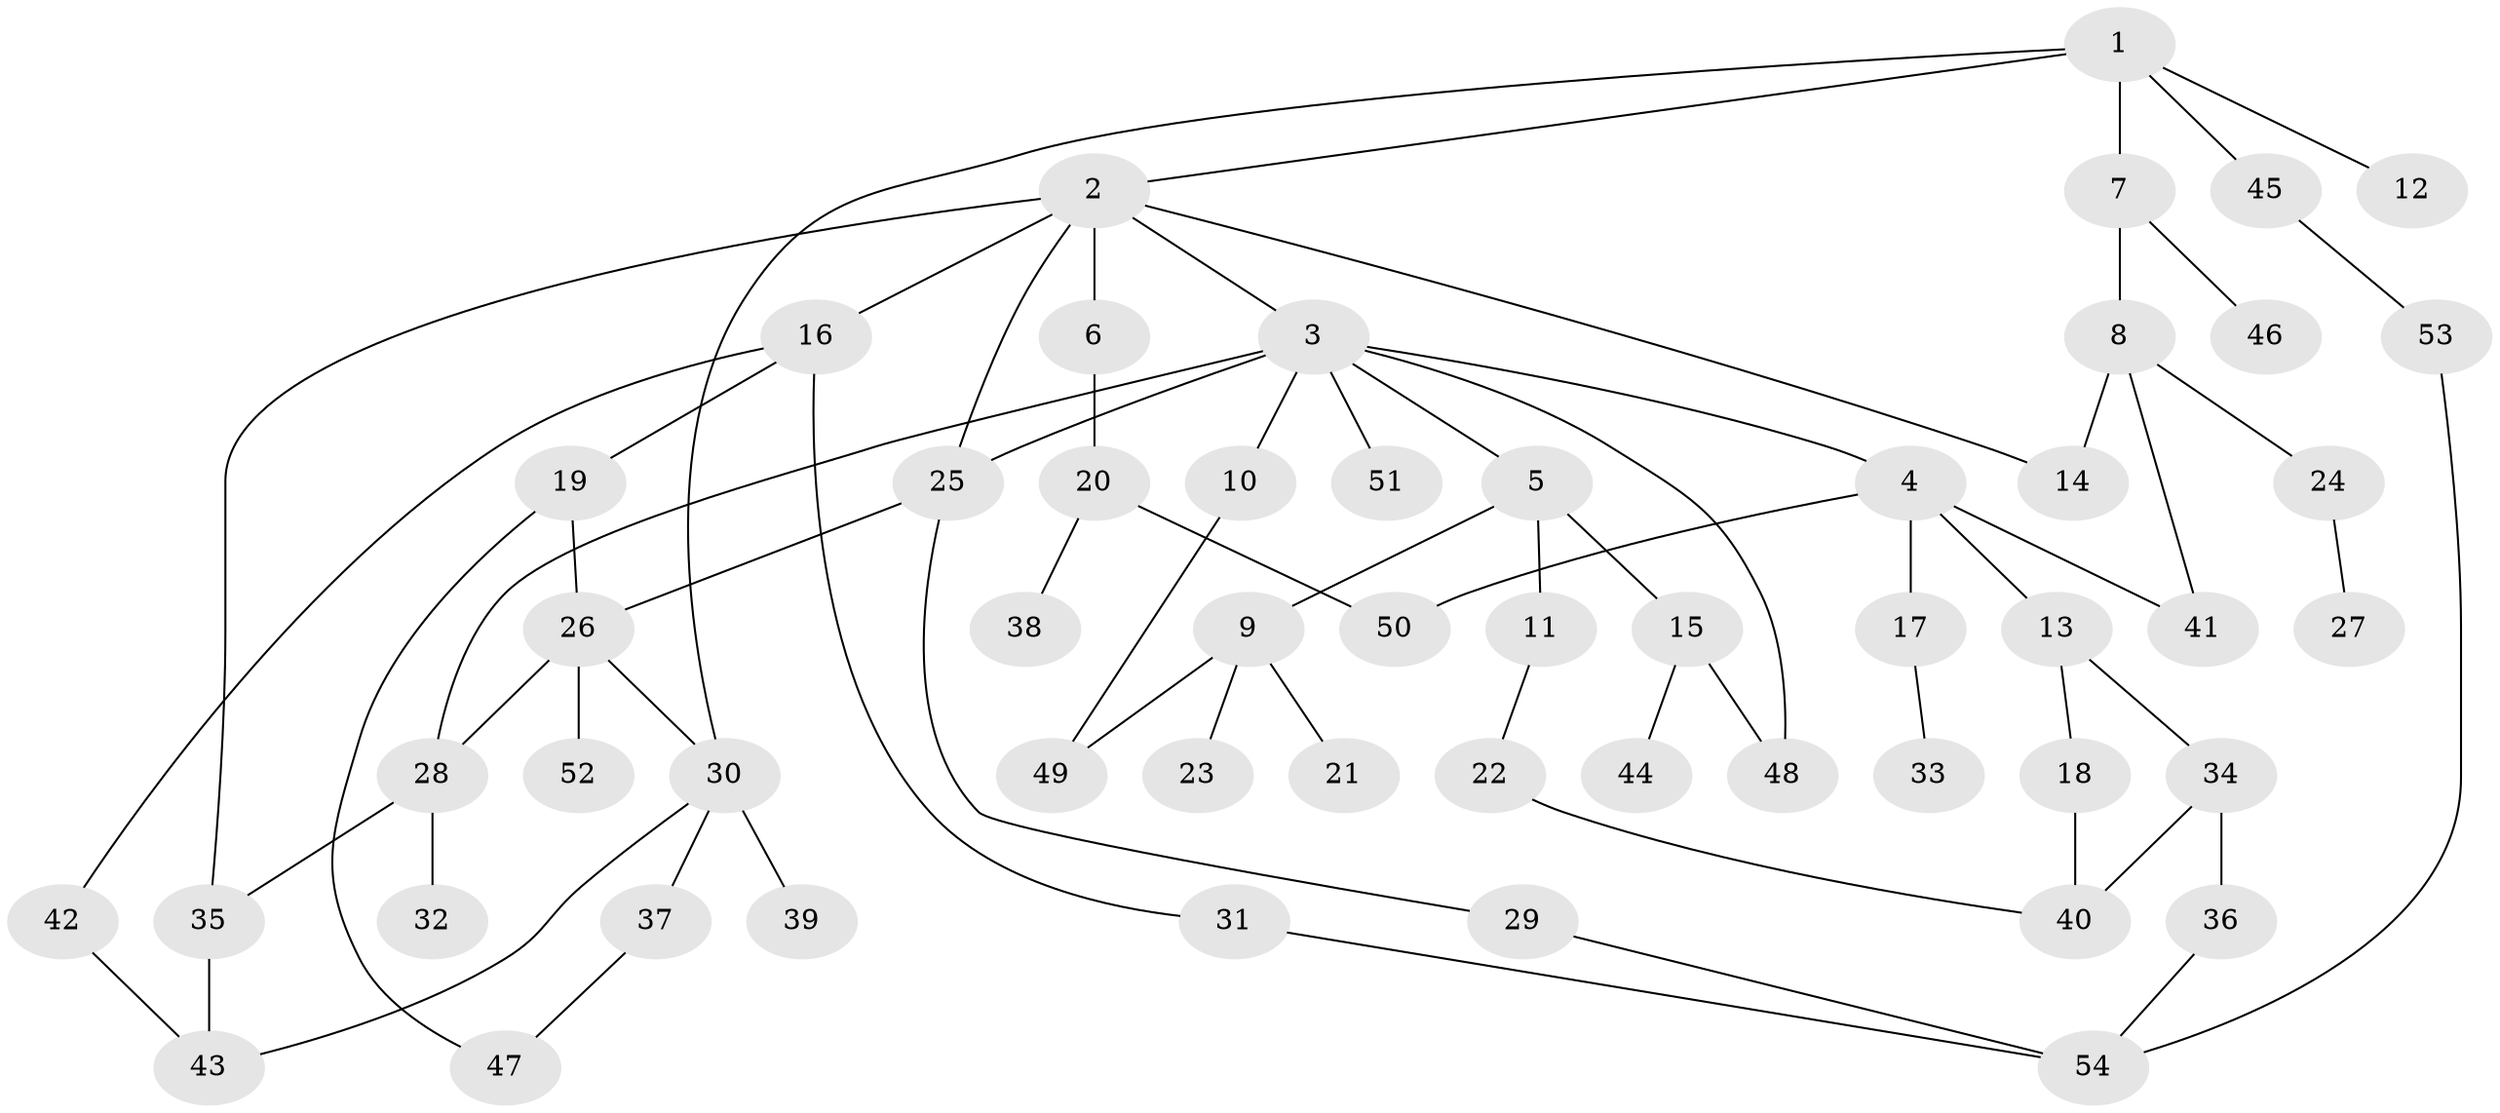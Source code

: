 // Generated by graph-tools (version 1.1) at 2025/25/03/09/25 03:25:28]
// undirected, 54 vertices, 71 edges
graph export_dot {
graph [start="1"]
  node [color=gray90,style=filled];
  1;
  2;
  3;
  4;
  5;
  6;
  7;
  8;
  9;
  10;
  11;
  12;
  13;
  14;
  15;
  16;
  17;
  18;
  19;
  20;
  21;
  22;
  23;
  24;
  25;
  26;
  27;
  28;
  29;
  30;
  31;
  32;
  33;
  34;
  35;
  36;
  37;
  38;
  39;
  40;
  41;
  42;
  43;
  44;
  45;
  46;
  47;
  48;
  49;
  50;
  51;
  52;
  53;
  54;
  1 -- 2;
  1 -- 7;
  1 -- 12;
  1 -- 30;
  1 -- 45;
  2 -- 3;
  2 -- 6;
  2 -- 14;
  2 -- 16;
  2 -- 25;
  2 -- 35;
  3 -- 4;
  3 -- 5;
  3 -- 10;
  3 -- 51;
  3 -- 28;
  3 -- 25;
  3 -- 48;
  4 -- 13;
  4 -- 17;
  4 -- 41;
  4 -- 50;
  5 -- 9;
  5 -- 11;
  5 -- 15;
  6 -- 20;
  7 -- 8;
  7 -- 46;
  8 -- 24;
  8 -- 41;
  8 -- 14;
  9 -- 21;
  9 -- 23;
  9 -- 49;
  10 -- 49;
  11 -- 22;
  13 -- 18;
  13 -- 34;
  15 -- 44;
  15 -- 48;
  16 -- 19;
  16 -- 31;
  16 -- 42;
  17 -- 33;
  18 -- 40;
  19 -- 26;
  19 -- 47;
  20 -- 38;
  20 -- 50;
  22 -- 40;
  24 -- 27;
  25 -- 26;
  25 -- 29;
  26 -- 28;
  26 -- 52;
  26 -- 30;
  28 -- 32;
  28 -- 35;
  29 -- 54;
  30 -- 37;
  30 -- 39;
  30 -- 43;
  31 -- 54;
  34 -- 36;
  34 -- 40;
  35 -- 43;
  36 -- 54;
  37 -- 47;
  42 -- 43;
  45 -- 53;
  53 -- 54;
}
